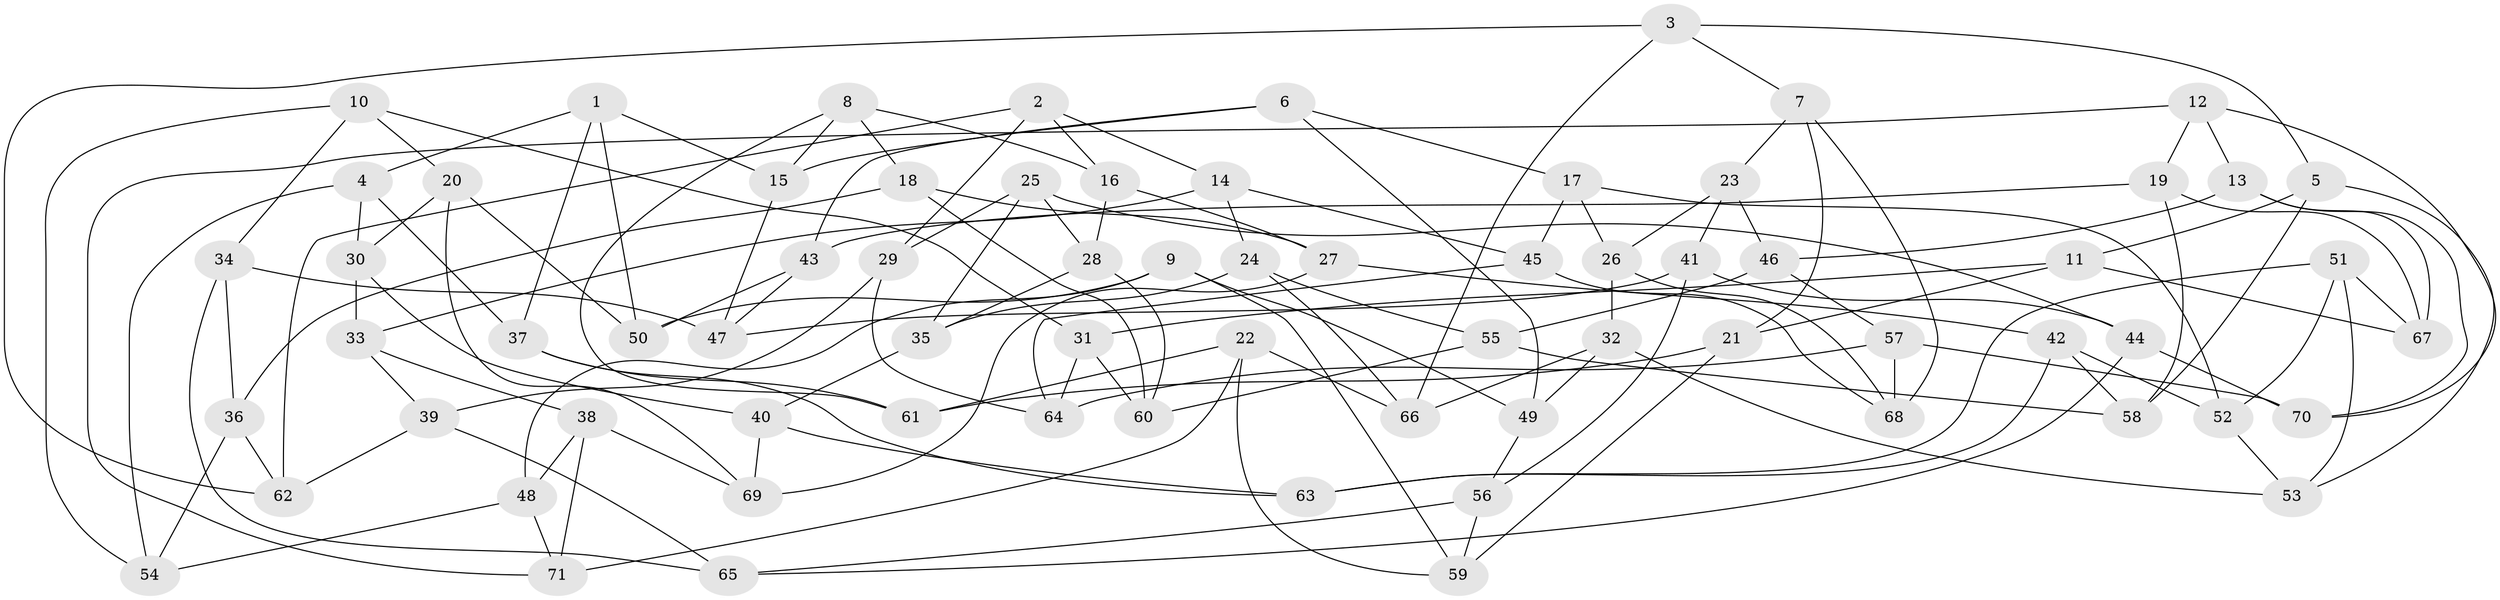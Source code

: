 // coarse degree distribution, {3: 0.23809523809523808, 2: 0.09523809523809523, 5: 0.19047619047619047, 4: 0.19047619047619047, 6: 0.14285714285714285, 11: 0.047619047619047616, 7: 0.047619047619047616, 9: 0.047619047619047616}
// Generated by graph-tools (version 1.1) at 2025/01/03/04/25 22:01:15]
// undirected, 71 vertices, 142 edges
graph export_dot {
graph [start="1"]
  node [color=gray90,style=filled];
  1;
  2;
  3;
  4;
  5;
  6;
  7;
  8;
  9;
  10;
  11;
  12;
  13;
  14;
  15;
  16;
  17;
  18;
  19;
  20;
  21;
  22;
  23;
  24;
  25;
  26;
  27;
  28;
  29;
  30;
  31;
  32;
  33;
  34;
  35;
  36;
  37;
  38;
  39;
  40;
  41;
  42;
  43;
  44;
  45;
  46;
  47;
  48;
  49;
  50;
  51;
  52;
  53;
  54;
  55;
  56;
  57;
  58;
  59;
  60;
  61;
  62;
  63;
  64;
  65;
  66;
  67;
  68;
  69;
  70;
  71;
  1 -- 37;
  1 -- 50;
  1 -- 4;
  1 -- 15;
  2 -- 62;
  2 -- 16;
  2 -- 29;
  2 -- 14;
  3 -- 7;
  3 -- 62;
  3 -- 5;
  3 -- 66;
  4 -- 54;
  4 -- 37;
  4 -- 30;
  5 -- 58;
  5 -- 53;
  5 -- 11;
  6 -- 49;
  6 -- 17;
  6 -- 15;
  6 -- 43;
  7 -- 23;
  7 -- 21;
  7 -- 68;
  8 -- 61;
  8 -- 18;
  8 -- 15;
  8 -- 16;
  9 -- 49;
  9 -- 50;
  9 -- 59;
  9 -- 48;
  10 -- 20;
  10 -- 34;
  10 -- 31;
  10 -- 54;
  11 -- 67;
  11 -- 21;
  11 -- 31;
  12 -- 71;
  12 -- 13;
  12 -- 19;
  12 -- 70;
  13 -- 70;
  13 -- 67;
  13 -- 46;
  14 -- 33;
  14 -- 45;
  14 -- 24;
  15 -- 47;
  16 -- 28;
  16 -- 27;
  17 -- 52;
  17 -- 45;
  17 -- 26;
  18 -- 27;
  18 -- 36;
  18 -- 60;
  19 -- 58;
  19 -- 43;
  19 -- 67;
  20 -- 69;
  20 -- 30;
  20 -- 50;
  21 -- 59;
  21 -- 61;
  22 -- 71;
  22 -- 59;
  22 -- 61;
  22 -- 66;
  23 -- 26;
  23 -- 41;
  23 -- 46;
  24 -- 55;
  24 -- 35;
  24 -- 66;
  25 -- 28;
  25 -- 29;
  25 -- 44;
  25 -- 35;
  26 -- 68;
  26 -- 32;
  27 -- 69;
  27 -- 42;
  28 -- 60;
  28 -- 35;
  29 -- 64;
  29 -- 39;
  30 -- 33;
  30 -- 40;
  31 -- 64;
  31 -- 60;
  32 -- 49;
  32 -- 53;
  32 -- 66;
  33 -- 39;
  33 -- 38;
  34 -- 36;
  34 -- 65;
  34 -- 47;
  35 -- 40;
  36 -- 62;
  36 -- 54;
  37 -- 61;
  37 -- 63;
  38 -- 71;
  38 -- 48;
  38 -- 69;
  39 -- 65;
  39 -- 62;
  40 -- 69;
  40 -- 63;
  41 -- 47;
  41 -- 56;
  41 -- 44;
  42 -- 58;
  42 -- 52;
  42 -- 63;
  43 -- 47;
  43 -- 50;
  44 -- 70;
  44 -- 65;
  45 -- 68;
  45 -- 64;
  46 -- 57;
  46 -- 55;
  48 -- 54;
  48 -- 71;
  49 -- 56;
  51 -- 53;
  51 -- 52;
  51 -- 63;
  51 -- 67;
  52 -- 53;
  55 -- 58;
  55 -- 60;
  56 -- 65;
  56 -- 59;
  57 -- 64;
  57 -- 68;
  57 -- 70;
}
